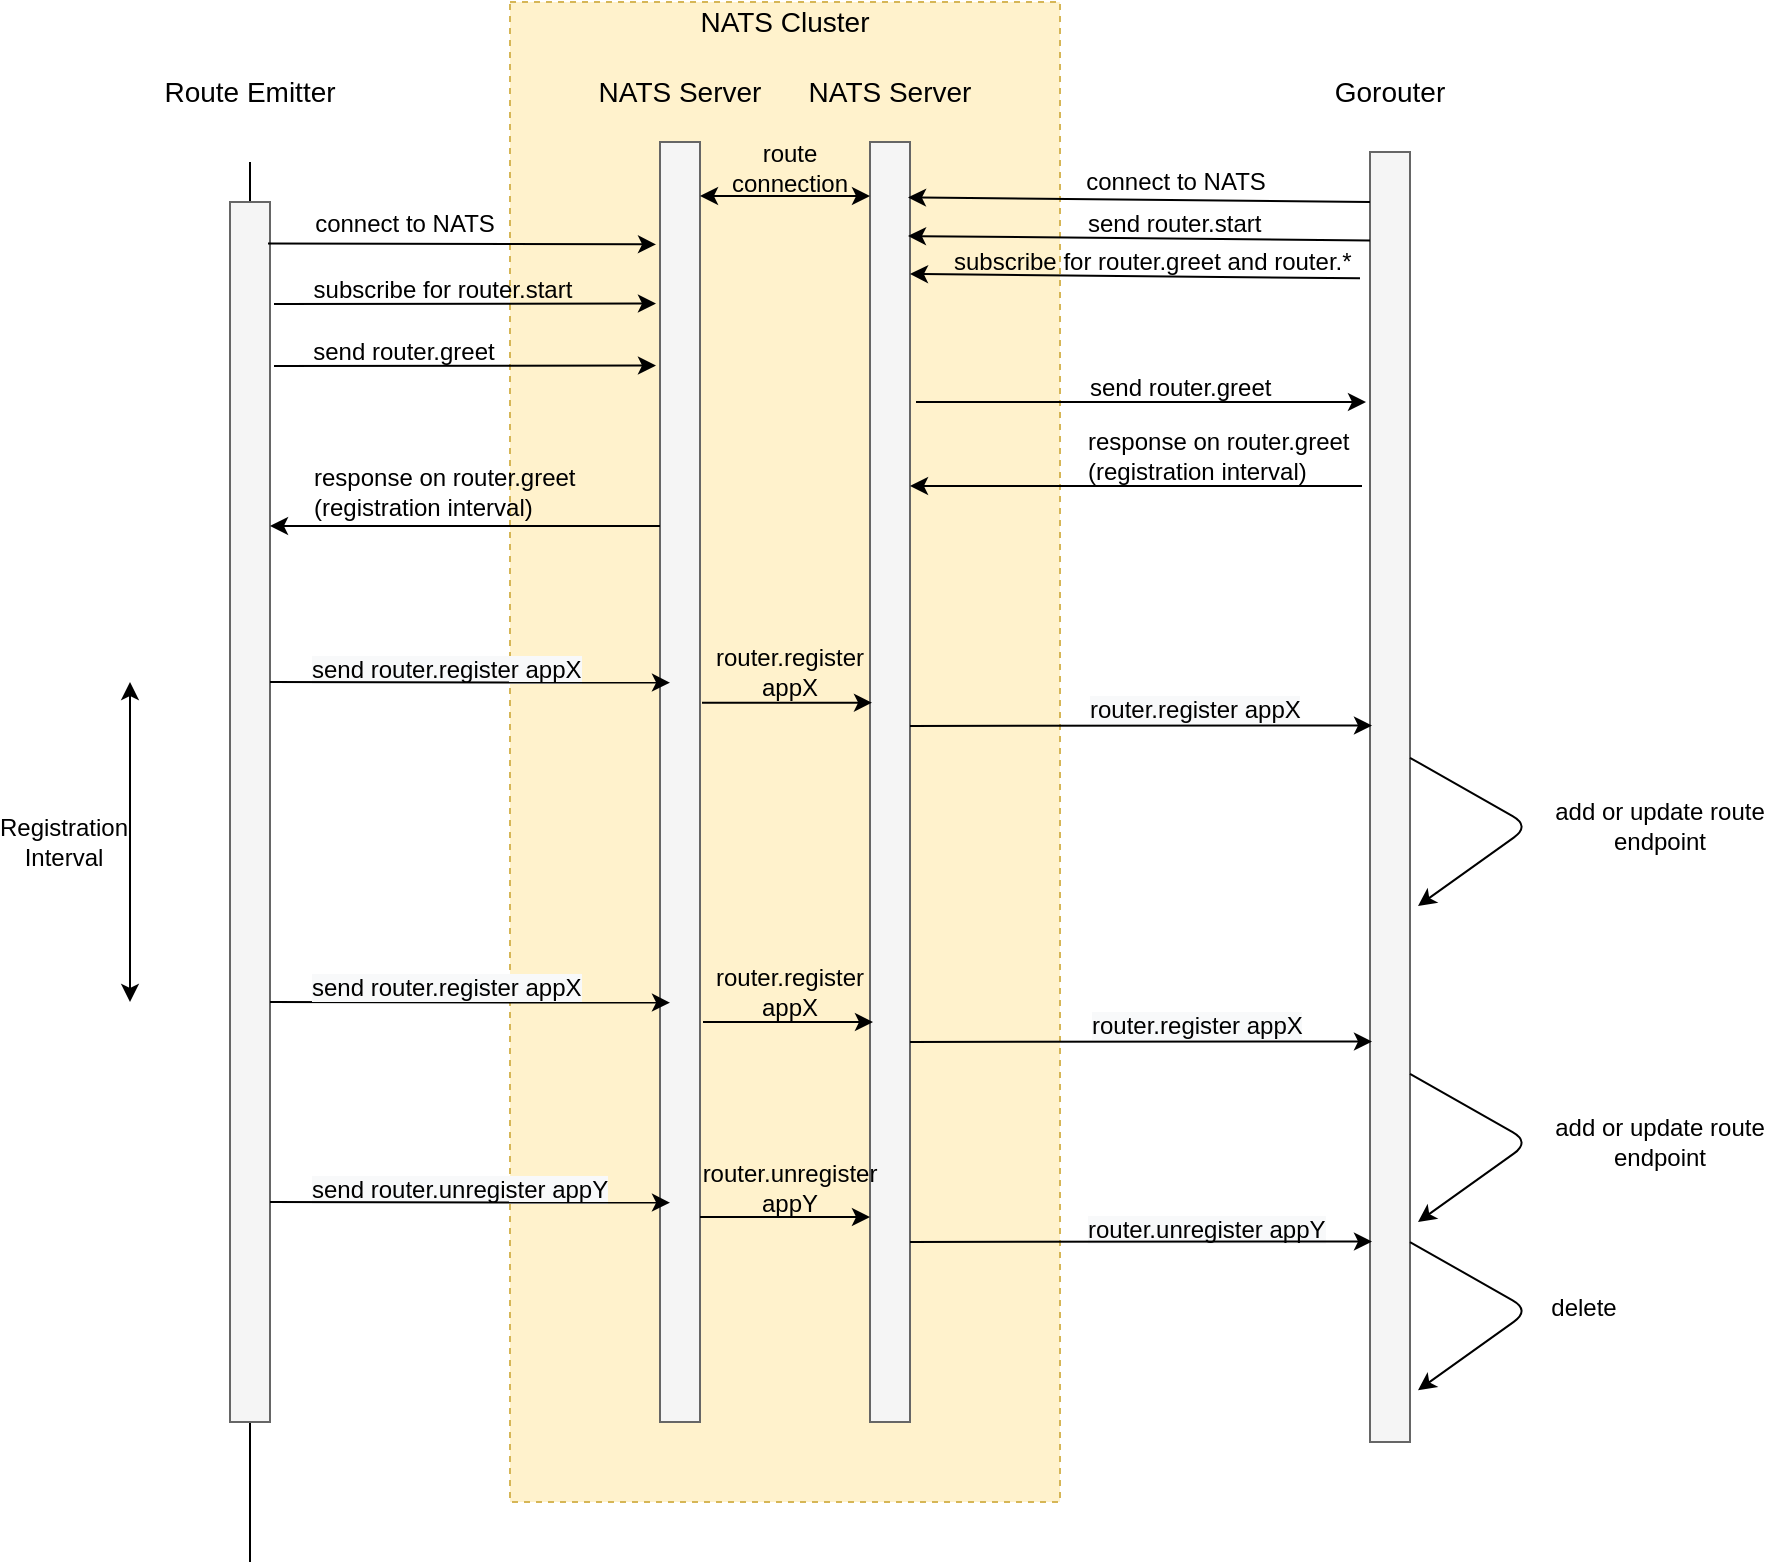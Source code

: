 <mxfile version="13.8.1" type="device"><diagram name="Page-1" id="74e2e168-ea6b-b213-b513-2b3c1d86103e"><mxGraphModel dx="1584" dy="1087" grid="1" gridSize="10" guides="1" tooltips="1" connect="1" arrows="1" fold="1" page="1" pageScale="1" pageWidth="1100" pageHeight="850" background="#ffffff" math="0" shadow="0"><root><mxCell id="0"/><mxCell id="1" parent="0"/><mxCell id="fMx5zBq78XEgCVkCFpdM-25" value="" style="rounded=0;whiteSpace=wrap;html=1;dashed=1;fillColor=#fff2cc;strokeColor=#d6b656;" parent="1" vertex="1"><mxGeometry x="260" y="20" width="275" height="750" as="geometry"/></mxCell><mxCell id="fMx5zBq78XEgCVkCFpdM-17" value="" style="endArrow=none;html=1;" parent="1" edge="1"><mxGeometry width="50" height="50" relative="1" as="geometry"><mxPoint x="130" y="800" as="sourcePoint"/><mxPoint x="130" y="100" as="targetPoint"/></mxGeometry></mxCell><mxCell id="fMx5zBq78XEgCVkCFpdM-12" value="" style="rounded=0;whiteSpace=wrap;html=1;fillColor=#f5f5f5;strokeColor=#666666;fontColor=#333333;" parent="1" vertex="1"><mxGeometry x="120" y="120" width="20" height="610" as="geometry"/></mxCell><mxCell id="fMx5zBq78XEgCVkCFpdM-13" value="" style="rounded=0;whiteSpace=wrap;html=1;fillColor=#f5f5f5;strokeColor=#666666;fontColor=#333333;" parent="1" vertex="1"><mxGeometry x="335" y="90" width="20" height="640" as="geometry"/></mxCell><mxCell id="fMx5zBq78XEgCVkCFpdM-15" value="" style="endArrow=classic;html=1;exitX=0.95;exitY=0.034;exitDx=0;exitDy=0;entryX=-0.1;entryY=0.08;entryDx=0;entryDy=0;entryPerimeter=0;exitPerimeter=0;" parent="1" source="fMx5zBq78XEgCVkCFpdM-12" target="fMx5zBq78XEgCVkCFpdM-13" edge="1"><mxGeometry width="50" height="50" relative="1" as="geometry"><mxPoint x="520" y="560" as="sourcePoint"/><mxPoint x="570" y="510" as="targetPoint"/></mxGeometry></mxCell><mxCell id="fMx5zBq78XEgCVkCFpdM-16" value="connect to NATS" style="text;html=1;strokeColor=none;fillColor=none;align=center;verticalAlign=middle;whiteSpace=wrap;rounded=0;" parent="1" vertex="1"><mxGeometry x="155" y="121" width="105" height="20" as="geometry"/></mxCell><mxCell id="fMx5zBq78XEgCVkCFpdM-19" value="&lt;font style=&quot;font-size: 14px&quot;&gt;Route Emitter&lt;/font&gt;" style="text;html=1;strokeColor=none;fillColor=none;align=center;verticalAlign=middle;whiteSpace=wrap;rounded=0;" parent="1" vertex="1"><mxGeometry x="55" y="55" width="150" height="20" as="geometry"/></mxCell><mxCell id="fMx5zBq78XEgCVkCFpdM-20" value="&lt;font style=&quot;font-size: 14px&quot;&gt;NATS Server&lt;/font&gt;" style="text;html=1;strokeColor=none;fillColor=none;align=center;verticalAlign=middle;whiteSpace=wrap;rounded=0;" parent="1" vertex="1"><mxGeometry x="300" y="55" width="90" height="20" as="geometry"/></mxCell><mxCell id="fMx5zBq78XEgCVkCFpdM-21" value="" style="endArrow=classic;html=1;exitX=1.1;exitY=0.118;exitDx=0;exitDy=0;exitPerimeter=0;entryX=-0.1;entryY=0.159;entryDx=0;entryDy=0;entryPerimeter=0;" parent="1" edge="1"><mxGeometry width="50" height="50" relative="1" as="geometry"><mxPoint x="142" y="201.98" as="sourcePoint"/><mxPoint x="333" y="201.76" as="targetPoint"/></mxGeometry></mxCell><mxCell id="fMx5zBq78XEgCVkCFpdM-22" value="send router.greet" style="text;html=1;strokeColor=none;fillColor=none;align=center;verticalAlign=middle;whiteSpace=wrap;rounded=0;" parent="1" vertex="1"><mxGeometry x="153" y="185" width="108" height="20" as="geometry"/></mxCell><mxCell id="fMx5zBq78XEgCVkCFpdM-24" value="&lt;font style=&quot;font-size: 14px&quot;&gt;NATS Server&lt;/font&gt;" style="text;html=1;strokeColor=none;fillColor=none;align=center;verticalAlign=middle;whiteSpace=wrap;rounded=0;" parent="1" vertex="1"><mxGeometry x="405" y="55" width="90" height="20" as="geometry"/></mxCell><mxCell id="fMx5zBq78XEgCVkCFpdM-26" value="" style="rounded=0;whiteSpace=wrap;html=1;fillColor=#f5f5f5;strokeColor=#666666;fontColor=#333333;" parent="1" vertex="1"><mxGeometry x="440" y="90" width="20" height="640" as="geometry"/></mxCell><mxCell id="fMx5zBq78XEgCVkCFpdM-27" value="" style="rounded=0;whiteSpace=wrap;html=1;fillColor=#f5f5f5;strokeColor=#666666;fontColor=#333333;" parent="1" vertex="1"><mxGeometry x="690" y="95" width="20" height="645" as="geometry"/></mxCell><mxCell id="fMx5zBq78XEgCVkCFpdM-28" value="&lt;font style=&quot;font-size: 14px&quot;&gt;Gorouter&lt;/font&gt;" style="text;html=1;strokeColor=none;fillColor=none;align=center;verticalAlign=middle;whiteSpace=wrap;rounded=0;dashed=1;" parent="1" vertex="1"><mxGeometry x="680" y="55" width="40" height="20" as="geometry"/></mxCell><mxCell id="fMx5zBq78XEgCVkCFpdM-30" value="" style="endArrow=classic;html=1;" parent="1" edge="1"><mxGeometry width="50" height="50" relative="1" as="geometry"><mxPoint x="463" y="220" as="sourcePoint"/><mxPoint x="688" y="220" as="targetPoint"/></mxGeometry></mxCell><mxCell id="fMx5zBq78XEgCVkCFpdM-31" value="" style="endArrow=classic;html=1;exitX=0;exitY=0.064;exitDx=0;exitDy=0;exitPerimeter=0;" parent="1" edge="1"><mxGeometry width="50" height="50" relative="1" as="geometry"><mxPoint x="690" y="139.28" as="sourcePoint"/><mxPoint x="459" y="137" as="targetPoint"/></mxGeometry></mxCell><mxCell id="fMx5zBq78XEgCVkCFpdM-32" value="connect to NATS" style="text;html=1;strokeColor=none;fillColor=none;align=center;verticalAlign=middle;whiteSpace=wrap;rounded=0;dashed=1;" parent="1" vertex="1"><mxGeometry x="543" y="100" width="100" height="20" as="geometry"/></mxCell><mxCell id="fMx5zBq78XEgCVkCFpdM-33" value="send router.greet" style="text;html=1;strokeColor=none;fillColor=none;align=left;verticalAlign=middle;whiteSpace=wrap;rounded=0;dashed=1;" parent="1" vertex="1"><mxGeometry x="548" y="203" width="110" height="20" as="geometry"/></mxCell><mxCell id="fMx5zBq78XEgCVkCFpdM-34" value="" style="endArrow=classic;html=1;entryX=0;entryY=0.25;entryDx=0;entryDy=0;exitX=1;exitY=0.25;exitDx=0;exitDy=0;startArrow=classic;startFill=1;" parent="1" edge="1"><mxGeometry width="50" height="50" relative="1" as="geometry"><mxPoint x="355" y="117" as="sourcePoint"/><mxPoint x="440" y="117.0" as="targetPoint"/></mxGeometry></mxCell><mxCell id="fMx5zBq78XEgCVkCFpdM-35" value="route connection" style="text;html=1;strokeColor=none;fillColor=none;align=center;verticalAlign=middle;whiteSpace=wrap;rounded=0;dashed=1;" parent="1" vertex="1"><mxGeometry x="380" y="93" width="40" height="20" as="geometry"/></mxCell><mxCell id="fMx5zBq78XEgCVkCFpdM-39" value="" style="endArrow=classic;html=1;exitX=0;exitY=0.064;exitDx=0;exitDy=0;exitPerimeter=0;" parent="1" edge="1"><mxGeometry width="50" height="50" relative="1" as="geometry"><mxPoint x="690" y="120.0" as="sourcePoint"/><mxPoint x="459" y="117.72" as="targetPoint"/></mxGeometry></mxCell><mxCell id="fMx5zBq78XEgCVkCFpdM-41" value="send router.start" style="text;html=1;strokeColor=none;fillColor=none;align=left;verticalAlign=middle;whiteSpace=wrap;rounded=0;dashed=1;" parent="1" vertex="1"><mxGeometry x="547" y="121" width="90" height="20" as="geometry"/></mxCell><mxCell id="fMx5zBq78XEgCVkCFpdM-43" value="&lt;span style=&quot;color: rgb(0 , 0 , 0) ; font-family: &amp;#34;helvetica&amp;#34; ; font-size: 12px ; font-style: normal ; font-weight: 400 ; letter-spacing: normal ; text-align: center ; text-indent: 0px ; text-transform: none ; word-spacing: 0px ; background-color: rgb(248 , 249 , 250) ; display: inline ; float: none&quot;&gt;send router.register appX&lt;/span&gt;" style="text;whiteSpace=wrap;html=1;" parent="1" vertex="1"><mxGeometry x="159" y="340" width="141" height="30" as="geometry"/></mxCell><mxCell id="fMx5zBq78XEgCVkCFpdM-44" value="&lt;font style=&quot;font-size: 14px&quot;&gt;NATS Cluster&lt;/font&gt;" style="text;html=1;strokeColor=none;fillColor=none;align=center;verticalAlign=middle;whiteSpace=wrap;rounded=0;dashed=1;" parent="1" vertex="1"><mxGeometry x="345" y="20" width="105" height="20" as="geometry"/></mxCell><mxCell id="fMx5zBq78XEgCVkCFpdM-45" value="" style="endArrow=classic;html=1;entryX=0.05;entryY=0.488;entryDx=0;entryDy=0;entryPerimeter=0;" parent="1" edge="1"><mxGeometry width="50" height="50" relative="1" as="geometry"><mxPoint x="460" y="381.99" as="sourcePoint"/><mxPoint x="691" y="381.76" as="targetPoint"/></mxGeometry></mxCell><mxCell id="fMx5zBq78XEgCVkCFpdM-42" value="" style="endArrow=classic;html=1;entryX=0.25;entryY=0.438;entryDx=0;entryDy=0;entryPerimeter=0;" parent="1" edge="1"><mxGeometry width="50" height="50" relative="1" as="geometry"><mxPoint x="140" y="360" as="sourcePoint"/><mxPoint x="340" y="360.32" as="targetPoint"/></mxGeometry></mxCell><mxCell id="fMx5zBq78XEgCVkCFpdM-48" value="" style="endArrow=classic;html=1;exitX=1;exitY=0.513;exitDx=0;exitDy=0;exitPerimeter=0;" parent="1" edge="1"><mxGeometry width="50" height="50" relative="1" as="geometry"><mxPoint x="710" y="397.885" as="sourcePoint"/><mxPoint x="714" y="472" as="targetPoint"/><Array as="points"><mxPoint x="770" y="432"/></Array></mxGeometry></mxCell><mxCell id="fMx5zBq78XEgCVkCFpdM-49" value="add or update route endpoint" style="text;html=1;strokeColor=none;fillColor=none;align=center;verticalAlign=middle;whiteSpace=wrap;rounded=0;dashed=1;" parent="1" vertex="1"><mxGeometry x="770" y="422" width="130" height="20" as="geometry"/></mxCell><mxCell id="fMx5zBq78XEgCVkCFpdM-51" value="" style="endArrow=classic;html=1;entryX=0.25;entryY=0.438;entryDx=0;entryDy=0;entryPerimeter=0;" parent="1" edge="1"><mxGeometry width="50" height="50" relative="1" as="geometry"><mxPoint x="140" y="520" as="sourcePoint"/><mxPoint x="340" y="520.32" as="targetPoint"/></mxGeometry></mxCell><mxCell id="fMx5zBq78XEgCVkCFpdM-52" value="&lt;span style=&quot;color: rgb(0 , 0 , 0) ; font-family: &amp;#34;helvetica&amp;#34; ; font-size: 12px ; font-style: normal ; font-weight: 400 ; letter-spacing: normal ; text-align: center ; text-indent: 0px ; text-transform: none ; word-spacing: 0px ; background-color: rgb(248 , 249 , 250) ; display: inline ; float: none&quot;&gt;send router.unregister appY&lt;/span&gt;" style="text;whiteSpace=wrap;html=1;" parent="1" vertex="1"><mxGeometry x="159" y="600" width="151" height="30" as="geometry"/></mxCell><mxCell id="fMx5zBq78XEgCVkCFpdM-53" value="" style="endArrow=classic;html=1;entryX=0.25;entryY=0.438;entryDx=0;entryDy=0;entryPerimeter=0;" parent="1" edge="1"><mxGeometry width="50" height="50" relative="1" as="geometry"><mxPoint x="140" y="620" as="sourcePoint"/><mxPoint x="340" y="620.32" as="targetPoint"/></mxGeometry></mxCell><mxCell id="fMx5zBq78XEgCVkCFpdM-55" value="" style="endArrow=classic;html=1;entryX=0.05;entryY=0.488;entryDx=0;entryDy=0;entryPerimeter=0;" parent="1" edge="1"><mxGeometry width="50" height="50" relative="1" as="geometry"><mxPoint x="460" y="539.99" as="sourcePoint"/><mxPoint x="691" y="539.76" as="targetPoint"/></mxGeometry></mxCell><mxCell id="fMx5zBq78XEgCVkCFpdM-56" value="" style="endArrow=classic;html=1;exitX=1;exitY=0.513;exitDx=0;exitDy=0;exitPerimeter=0;" parent="1" edge="1"><mxGeometry width="50" height="50" relative="1" as="geometry"><mxPoint x="710" y="555.885" as="sourcePoint"/><mxPoint x="714" y="630" as="targetPoint"/><Array as="points"><mxPoint x="770" y="590"/></Array></mxGeometry></mxCell><mxCell id="fMx5zBq78XEgCVkCFpdM-57" value="add or update route endpoint" style="text;html=1;strokeColor=none;fillColor=none;align=center;verticalAlign=middle;whiteSpace=wrap;rounded=0;dashed=1;" parent="1" vertex="1"><mxGeometry x="770" y="580" width="130" height="20" as="geometry"/></mxCell><mxCell id="fMx5zBq78XEgCVkCFpdM-61" value="" style="endArrow=classic;startArrow=classic;html=1;" parent="1" edge="1"><mxGeometry width="50" height="50" relative="1" as="geometry"><mxPoint x="70" y="520" as="sourcePoint"/><mxPoint x="70" y="360" as="targetPoint"/></mxGeometry></mxCell><mxCell id="fMx5zBq78XEgCVkCFpdM-63" value="Registration Interval" style="text;html=1;strokeColor=none;fillColor=none;align=center;verticalAlign=middle;whiteSpace=wrap;rounded=0;dashed=1;" parent="1" vertex="1"><mxGeometry x="17" y="430" width="40" height="20" as="geometry"/></mxCell><mxCell id="fMx5zBq78XEgCVkCFpdM-66" value="&lt;span style=&quot;color: rgb(0 , 0 , 0) ; font-family: &amp;#34;helvetica&amp;#34; ; font-size: 12px ; font-style: normal ; font-weight: 400 ; letter-spacing: normal ; text-align: center ; text-indent: 0px ; text-transform: none ; word-spacing: 0px ; background-color: rgb(248 , 249 , 250) ; display: inline ; float: none&quot;&gt;router.register appX&lt;/span&gt;" style="text;whiteSpace=wrap;html=1;" parent="1" vertex="1"><mxGeometry x="548" y="360" width="120" height="30" as="geometry"/></mxCell><mxCell id="fMx5zBq78XEgCVkCFpdM-67" value="&lt;span style=&quot;color: rgb(0 , 0 , 0) ; font-family: &amp;#34;helvetica&amp;#34; ; font-size: 12px ; font-style: normal ; font-weight: 400 ; letter-spacing: normal ; text-align: center ; text-indent: 0px ; text-transform: none ; word-spacing: 0px ; background-color: rgb(248 , 249 , 250) ; display: inline ; float: none&quot;&gt;router.register appX&lt;/span&gt;" style="text;whiteSpace=wrap;html=1;" parent="1" vertex="1"><mxGeometry x="549" y="518" width="120" height="30" as="geometry"/></mxCell><mxCell id="fMx5zBq78XEgCVkCFpdM-71" value="" style="endArrow=classic;html=1;exitX=1.05;exitY=0.438;exitDx=0;exitDy=0;exitPerimeter=0;entryX=0.05;entryY=0.438;entryDx=0;entryDy=0;entryPerimeter=0;" parent="1" source="fMx5zBq78XEgCVkCFpdM-13" target="fMx5zBq78XEgCVkCFpdM-26" edge="1"><mxGeometry width="50" height="50" relative="1" as="geometry"><mxPoint x="530" y="450" as="sourcePoint"/><mxPoint x="580" y="400" as="targetPoint"/></mxGeometry></mxCell><mxCell id="fMx5zBq78XEgCVkCFpdM-72" value="" style="endArrow=classic;html=1;exitX=1.05;exitY=0.438;exitDx=0;exitDy=0;exitPerimeter=0;entryX=0.05;entryY=0.438;entryDx=0;entryDy=0;entryPerimeter=0;" parent="1" edge="1"><mxGeometry width="50" height="50" relative="1" as="geometry"><mxPoint x="356.5" y="530" as="sourcePoint"/><mxPoint x="441.5" y="530" as="targetPoint"/></mxGeometry></mxCell><mxCell id="fMx5zBq78XEgCVkCFpdM-73" value="" style="endArrow=classic;html=1;exitX=1.05;exitY=0.438;exitDx=0;exitDy=0;exitPerimeter=0;entryX=0.05;entryY=0.438;entryDx=0;entryDy=0;entryPerimeter=0;" parent="1" edge="1"><mxGeometry width="50" height="50" relative="1" as="geometry"><mxPoint x="355" y="627.5" as="sourcePoint"/><mxPoint x="440" y="627.5" as="targetPoint"/></mxGeometry></mxCell><mxCell id="fMx5zBq78XEgCVkCFpdM-74" value="" style="endArrow=classic;html=1;exitX=-0.1;exitY=0.087;exitDx=0;exitDy=0;exitPerimeter=0;" parent="1" edge="1"><mxGeometry width="50" height="50" relative="1" as="geometry"><mxPoint x="685" y="158.115" as="sourcePoint"/><mxPoint x="460" y="156" as="targetPoint"/></mxGeometry></mxCell><mxCell id="fMx5zBq78XEgCVkCFpdM-75" value="subscribe for router.greet and router.*" style="text;html=1;strokeColor=none;fillColor=none;align=left;verticalAlign=middle;whiteSpace=wrap;rounded=0;dashed=1;" parent="1" vertex="1"><mxGeometry x="480" y="140" width="207" height="20" as="geometry"/></mxCell><mxCell id="fMx5zBq78XEgCVkCFpdM-80" value="&lt;span style=&quot;color: rgb(0 , 0 , 0) ; font-family: &amp;#34;helvetica&amp;#34; ; font-size: 12px ; font-style: normal ; font-weight: 400 ; letter-spacing: normal ; text-align: center ; text-indent: 0px ; text-transform: none ; word-spacing: 0px ; background-color: rgb(248 , 249 , 250) ; display: inline ; float: none&quot;&gt;router.unregister appY&lt;/span&gt;" style="text;whiteSpace=wrap;html=1;" parent="1" vertex="1"><mxGeometry x="547" y="620" width="127" height="30" as="geometry"/></mxCell><mxCell id="fMx5zBq78XEgCVkCFpdM-59" value="" style="endArrow=classic;html=1;entryX=0.05;entryY=0.488;entryDx=0;entryDy=0;entryPerimeter=0;" parent="1" edge="1"><mxGeometry width="50" height="50" relative="1" as="geometry"><mxPoint x="460" y="639.99" as="sourcePoint"/><mxPoint x="691" y="639.76" as="targetPoint"/></mxGeometry></mxCell><mxCell id="fMx5zBq78XEgCVkCFpdM-81" value="" style="endArrow=classic;html=1;exitX=1;exitY=0.513;exitDx=0;exitDy=0;exitPerimeter=0;" parent="1" edge="1"><mxGeometry width="50" height="50" relative="1" as="geometry"><mxPoint x="710" y="640.005" as="sourcePoint"/><mxPoint x="714" y="714.12" as="targetPoint"/><Array as="points"><mxPoint x="770" y="674.12"/></Array></mxGeometry></mxCell><mxCell id="fMx5zBq78XEgCVkCFpdM-82" value="delete" style="text;html=1;strokeColor=none;fillColor=none;align=center;verticalAlign=middle;whiteSpace=wrap;rounded=0;dashed=1;" parent="1" vertex="1"><mxGeometry x="732" y="663" width="130" height="20" as="geometry"/></mxCell><mxCell id="fMx5zBq78XEgCVkCFpdM-84" value="router.register&lt;br&gt;appX" style="text;html=1;strokeColor=none;fillColor=none;align=center;verticalAlign=middle;whiteSpace=wrap;rounded=0;dashed=1;" parent="1" vertex="1"><mxGeometry x="380" y="345" width="40" height="20" as="geometry"/></mxCell><mxCell id="fMx5zBq78XEgCVkCFpdM-85" value="router.register&lt;br&gt;appX" style="text;html=1;strokeColor=none;fillColor=none;align=center;verticalAlign=middle;whiteSpace=wrap;rounded=0;dashed=1;" parent="1" vertex="1"><mxGeometry x="380" y="505" width="40" height="20" as="geometry"/></mxCell><mxCell id="fMx5zBq78XEgCVkCFpdM-86" value="router.unregister&lt;br&gt;appY" style="text;html=1;strokeColor=none;fillColor=none;align=center;verticalAlign=middle;whiteSpace=wrap;rounded=0;dashed=1;" parent="1" vertex="1"><mxGeometry x="380" y="603" width="40" height="20" as="geometry"/></mxCell><mxCell id="7yEJVtumv_ulv8hSGU_5-2" value="" style="endArrow=classic;html=1;entryX=1;entryY=0.25;entryDx=0;entryDy=0;" parent="1" edge="1"><mxGeometry width="50" height="50" relative="1" as="geometry"><mxPoint x="686" y="262" as="sourcePoint"/><mxPoint x="460" y="262" as="targetPoint"/></mxGeometry></mxCell><mxCell id="7yEJVtumv_ulv8hSGU_5-3" value="response on router.greet &lt;br&gt;(registration interval)" style="text;html=1;align=left;verticalAlign=middle;resizable=0;points=[];autosize=1;" parent="1" vertex="1"><mxGeometry x="547" y="232" width="150" height="30" as="geometry"/></mxCell><mxCell id="7yEJVtumv_ulv8hSGU_5-4" value="" style="endArrow=classic;html=1;" parent="1" edge="1"><mxGeometry width="50" height="50" relative="1" as="geometry"><mxPoint x="335" y="282" as="sourcePoint"/><mxPoint x="140" y="282" as="targetPoint"/></mxGeometry></mxCell><mxCell id="7yEJVtumv_ulv8hSGU_5-5" value="response on router.greet &lt;br&gt;(registration interval)" style="text;html=1;align=left;verticalAlign=middle;resizable=0;points=[];autosize=1;" parent="1" vertex="1"><mxGeometry x="159.5" y="250" width="150" height="30" as="geometry"/></mxCell><mxCell id="ntGz9yWCYktGFnost8Ro-1" value="" style="endArrow=classic;html=1;exitX=1.1;exitY=0.118;exitDx=0;exitDy=0;exitPerimeter=0;entryX=-0.1;entryY=0.159;entryDx=0;entryDy=0;entryPerimeter=0;" edge="1" parent="1"><mxGeometry width="50" height="50" relative="1" as="geometry"><mxPoint x="142" y="170.98" as="sourcePoint"/><mxPoint x="333" y="170.76" as="targetPoint"/></mxGeometry></mxCell><mxCell id="ntGz9yWCYktGFnost8Ro-3" value="subscribe for router.start" style="text;html=1;strokeColor=none;fillColor=none;align=center;verticalAlign=middle;whiteSpace=wrap;rounded=0;" vertex="1" parent="1"><mxGeometry x="149" y="154" width="155" height="20" as="geometry"/></mxCell><mxCell id="ntGz9yWCYktGFnost8Ro-6" value="&lt;span style=&quot;color: rgb(0 , 0 , 0) ; font-family: &amp;#34;helvetica&amp;#34; ; font-size: 12px ; font-style: normal ; font-weight: 400 ; letter-spacing: normal ; text-align: center ; text-indent: 0px ; text-transform: none ; word-spacing: 0px ; background-color: rgb(248 , 249 , 250) ; display: inline ; float: none&quot;&gt;send router.register appX&lt;/span&gt;" style="text;whiteSpace=wrap;html=1;" vertex="1" parent="1"><mxGeometry x="159" y="499" width="141" height="30" as="geometry"/></mxCell></root></mxGraphModel></diagram></mxfile>